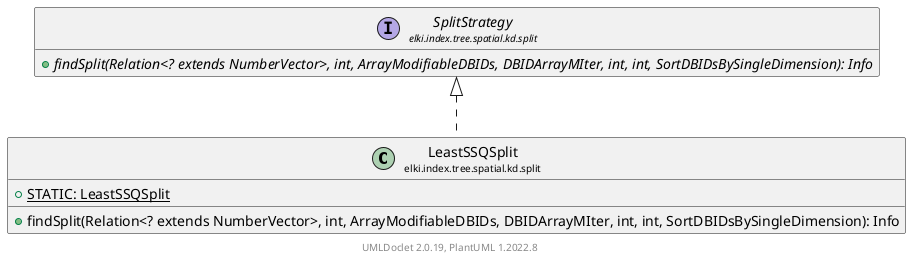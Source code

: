 @startuml
    remove .*\.(Instance|Par|Parameterizer|Factory)$
    set namespaceSeparator none
    hide empty fields
    hide empty methods

    class "<size:14>LeastSSQSplit\n<size:10>elki.index.tree.spatial.kd.split" as elki.index.tree.spatial.kd.split.LeastSSQSplit [[LeastSSQSplit.html]] {
        {static} +STATIC: LeastSSQSplit
        +findSplit(Relation<? extends NumberVector>, int, ArrayModifiableDBIDs, DBIDArrayMIter, int, int, SortDBIDsBySingleDimension): Info
    }

    interface "<size:14>SplitStrategy\n<size:10>elki.index.tree.spatial.kd.split" as elki.index.tree.spatial.kd.split.SplitStrategy [[SplitStrategy.html]] {
        {abstract} +findSplit(Relation<? extends NumberVector>, int, ArrayModifiableDBIDs, DBIDArrayMIter, int, int, SortDBIDsBySingleDimension): Info
    }
    class "<size:14>LeastSSQSplit.Par\n<size:10>elki.index.tree.spatial.kd.split" as elki.index.tree.spatial.kd.split.LeastSSQSplit.Par [[LeastSSQSplit.Par.html]]

    elki.index.tree.spatial.kd.split.SplitStrategy <|.. elki.index.tree.spatial.kd.split.LeastSSQSplit
    elki.index.tree.spatial.kd.split.LeastSSQSplit +-- elki.index.tree.spatial.kd.split.LeastSSQSplit.Par

    center footer UMLDoclet 2.0.19, PlantUML 1.2022.8
@enduml
